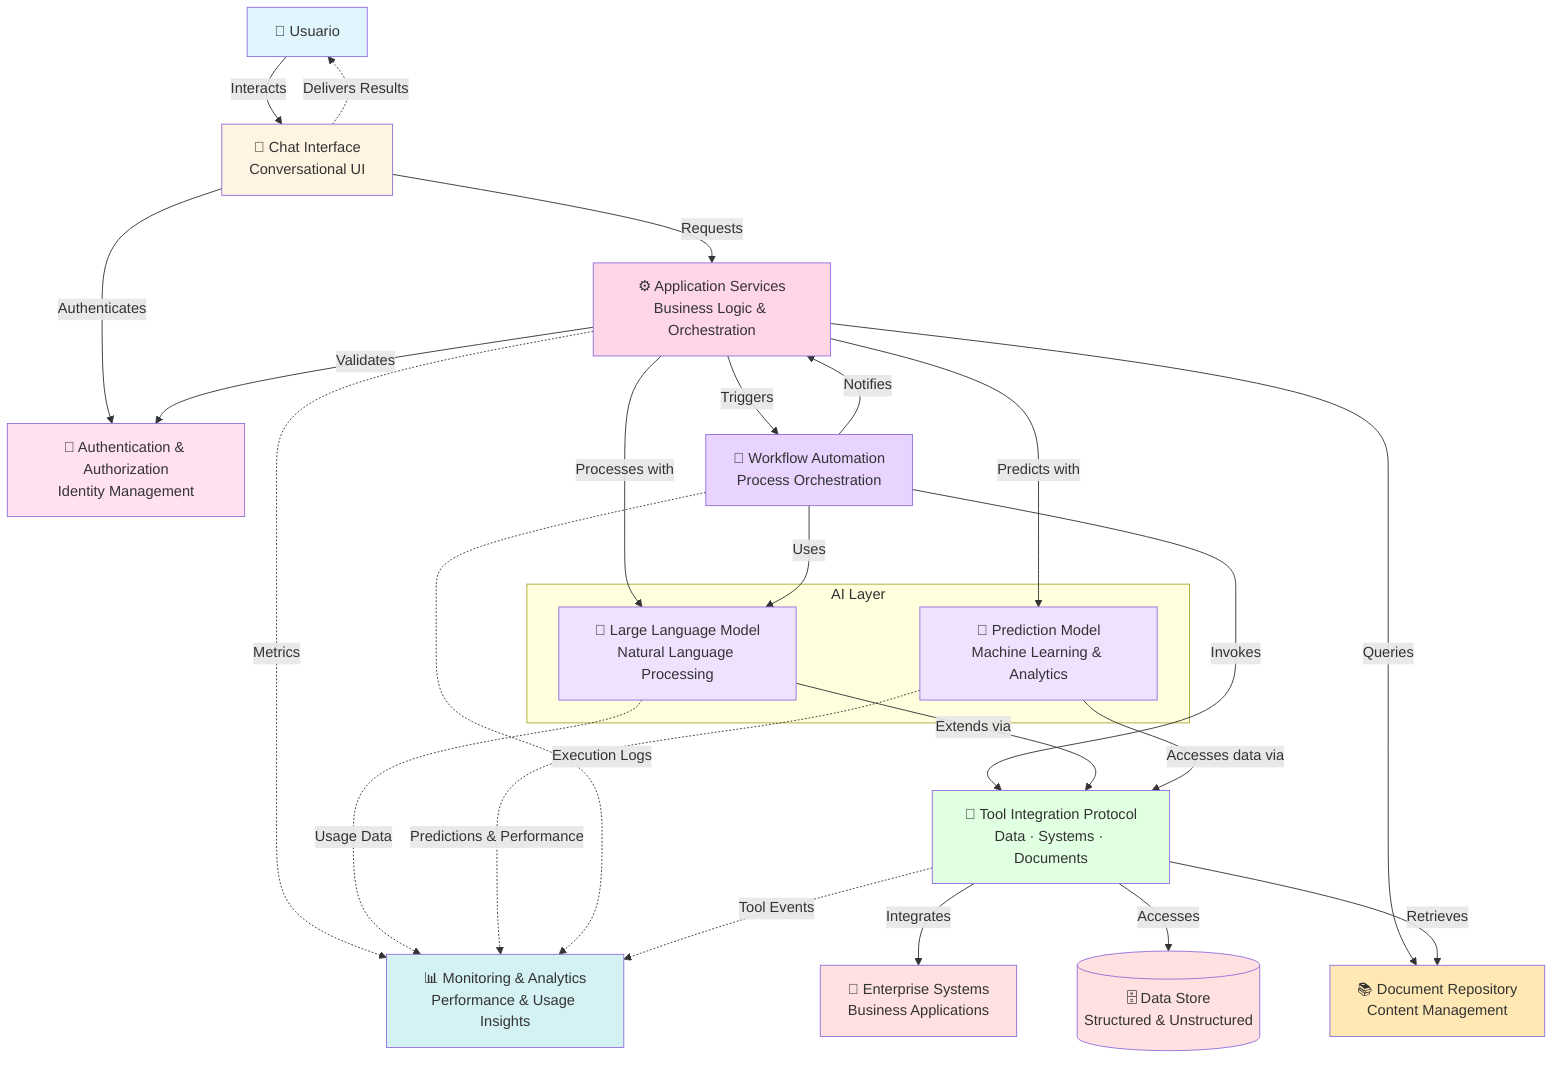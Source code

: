 graph TB
    %% Nodes
    U[👤 Usuario]
    UI[💬 Chat Interface<br/>Conversational UI]
    AUTH[🔐 Authentication & Authorization<br/>Identity Management]
    API[⚙️ Application Services<br/>Business Logic & Orchestration]
    
    subgraph "AI Layer"
        LLM[🤖 Large Language Model<br/>Natural Language Processing]
        ML[🎯 Prediction Model<br/>Machine Learning & Analytics]
    end
    
    AUTO[🔄 Workflow Automation<br/>Process Orchestration]
    MCP[🔌 Tool Integration Protocol<br/>Data · Systems · Documents]
    DOCS[📚 Document Repository<br/>Content Management]
    DB[(🗄️ Data Store<br/>Structured & Unstructured)]
    SYSTEMS[💼 Enterprise Systems<br/>Business Applications]
    OBS[📊 Monitoring & Analytics<br/>Performance & Usage Insights]
    
    %% User interactions
    U -->|Interacts| UI
    UI -->|Authenticates| AUTH
    UI -->|Requests| API
    
    %% Application flow
    API -->|Validates| AUTH
    API -->|Queries| DOCS
    API -->|Processes with| LLM
    API -->|Predicts with| ML
    API -->|Triggers| AUTO
    
    %% Automation flow
    AUTO -->|Uses| LLM
    AUTO -->|Invokes| MCP
    AUTO -->|Notifies| API
    
    %% AI integration
    LLM -->|Extends via| MCP
    ML -->|Accesses data via| MCP
    
    %% Data access
    MCP -->|Accesses| DB
    MCP -->|Integrates| SYSTEMS
    MCP -->|Retrieves| DOCS
    
    %% Observability
    API -.->|Metrics| OBS
    LLM -.->|Usage Data| OBS
    ML -.->|Predictions & Performance| OBS
    AUTO -.->|Execution Logs| OBS
    MCP -.->|Tool Events| OBS
    
    %% Response flow
    UI -.->|Delivers Results| U
    
    %% Styling
    style U fill:#e1f5ff
    style UI fill:#fff4e1
    style AUTH fill:#ffe1f0
    style API fill:#ffd6e8
    style LLM fill:#f0e1ff
    style ML fill:#f0e1ff
    style AUTO fill:#e8d4ff
    style MCP fill:#e1ffe1
    style DOCS fill:#ffe8b3
    style DB fill:#ffe1e1
    style SYSTEMS fill:#ffe1e1
    style OBS fill:#d4f1f4